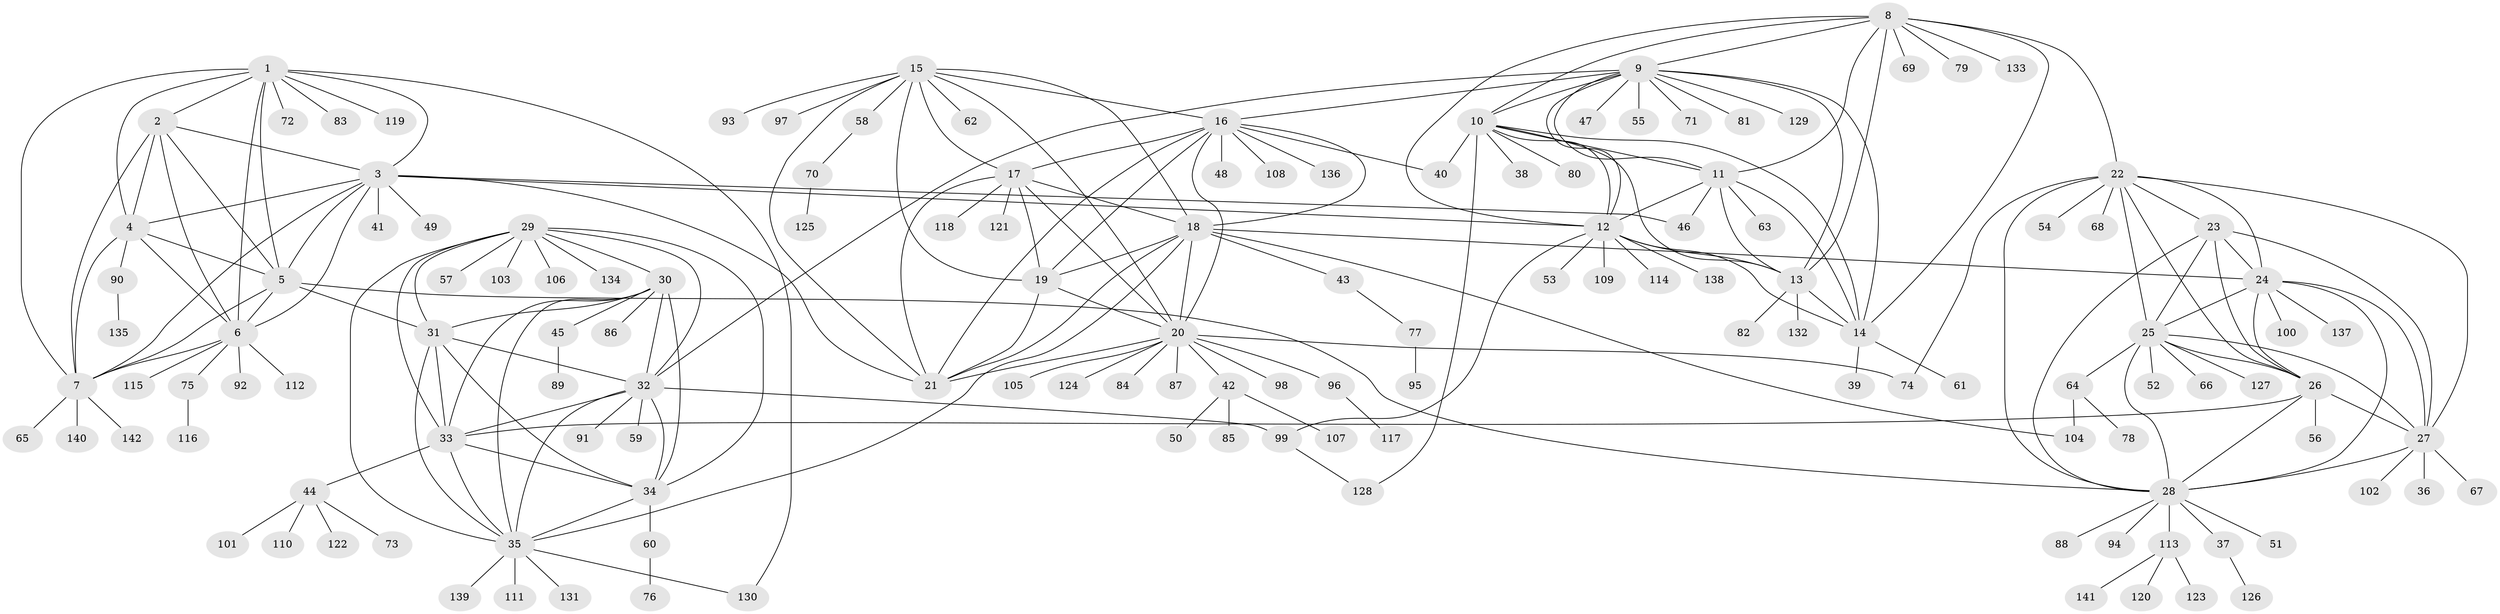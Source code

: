 // coarse degree distribution, {1: 0.813953488372093, 6: 0.023255813953488372, 3: 0.046511627906976744, 10: 0.023255813953488372, 17: 0.023255813953488372, 9: 0.023255813953488372, 7: 0.023255813953488372, 4: 0.023255813953488372}
// Generated by graph-tools (version 1.1) at 2025/37/03/04/25 23:37:48]
// undirected, 142 vertices, 229 edges
graph export_dot {
  node [color=gray90,style=filled];
  1;
  2;
  3;
  4;
  5;
  6;
  7;
  8;
  9;
  10;
  11;
  12;
  13;
  14;
  15;
  16;
  17;
  18;
  19;
  20;
  21;
  22;
  23;
  24;
  25;
  26;
  27;
  28;
  29;
  30;
  31;
  32;
  33;
  34;
  35;
  36;
  37;
  38;
  39;
  40;
  41;
  42;
  43;
  44;
  45;
  46;
  47;
  48;
  49;
  50;
  51;
  52;
  53;
  54;
  55;
  56;
  57;
  58;
  59;
  60;
  61;
  62;
  63;
  64;
  65;
  66;
  67;
  68;
  69;
  70;
  71;
  72;
  73;
  74;
  75;
  76;
  77;
  78;
  79;
  80;
  81;
  82;
  83;
  84;
  85;
  86;
  87;
  88;
  89;
  90;
  91;
  92;
  93;
  94;
  95;
  96;
  97;
  98;
  99;
  100;
  101;
  102;
  103;
  104;
  105;
  106;
  107;
  108;
  109;
  110;
  111;
  112;
  113;
  114;
  115;
  116;
  117;
  118;
  119;
  120;
  121;
  122;
  123;
  124;
  125;
  126;
  127;
  128;
  129;
  130;
  131;
  132;
  133;
  134;
  135;
  136;
  137;
  138;
  139;
  140;
  141;
  142;
  1 -- 2;
  1 -- 3;
  1 -- 4;
  1 -- 5;
  1 -- 6;
  1 -- 7;
  1 -- 72;
  1 -- 83;
  1 -- 119;
  1 -- 130;
  2 -- 3;
  2 -- 4;
  2 -- 5;
  2 -- 6;
  2 -- 7;
  3 -- 4;
  3 -- 5;
  3 -- 6;
  3 -- 7;
  3 -- 12;
  3 -- 21;
  3 -- 41;
  3 -- 46;
  3 -- 49;
  4 -- 5;
  4 -- 6;
  4 -- 7;
  4 -- 90;
  5 -- 6;
  5 -- 7;
  5 -- 28;
  5 -- 31;
  6 -- 7;
  6 -- 75;
  6 -- 92;
  6 -- 112;
  6 -- 115;
  7 -- 65;
  7 -- 140;
  7 -- 142;
  8 -- 9;
  8 -- 10;
  8 -- 11;
  8 -- 12;
  8 -- 13;
  8 -- 14;
  8 -- 22;
  8 -- 69;
  8 -- 79;
  8 -- 133;
  9 -- 10;
  9 -- 11;
  9 -- 12;
  9 -- 13;
  9 -- 14;
  9 -- 16;
  9 -- 32;
  9 -- 47;
  9 -- 55;
  9 -- 71;
  9 -- 81;
  9 -- 129;
  10 -- 11;
  10 -- 12;
  10 -- 13;
  10 -- 14;
  10 -- 38;
  10 -- 40;
  10 -- 80;
  10 -- 128;
  11 -- 12;
  11 -- 13;
  11 -- 14;
  11 -- 46;
  11 -- 63;
  12 -- 13;
  12 -- 14;
  12 -- 53;
  12 -- 99;
  12 -- 109;
  12 -- 114;
  12 -- 138;
  13 -- 14;
  13 -- 82;
  13 -- 132;
  14 -- 39;
  14 -- 61;
  15 -- 16;
  15 -- 17;
  15 -- 18;
  15 -- 19;
  15 -- 20;
  15 -- 21;
  15 -- 58;
  15 -- 62;
  15 -- 93;
  15 -- 97;
  16 -- 17;
  16 -- 18;
  16 -- 19;
  16 -- 20;
  16 -- 21;
  16 -- 40;
  16 -- 48;
  16 -- 108;
  16 -- 136;
  17 -- 18;
  17 -- 19;
  17 -- 20;
  17 -- 21;
  17 -- 118;
  17 -- 121;
  18 -- 19;
  18 -- 20;
  18 -- 21;
  18 -- 24;
  18 -- 35;
  18 -- 43;
  18 -- 104;
  19 -- 20;
  19 -- 21;
  20 -- 21;
  20 -- 42;
  20 -- 74;
  20 -- 84;
  20 -- 87;
  20 -- 96;
  20 -- 98;
  20 -- 105;
  20 -- 124;
  22 -- 23;
  22 -- 24;
  22 -- 25;
  22 -- 26;
  22 -- 27;
  22 -- 28;
  22 -- 54;
  22 -- 68;
  22 -- 74;
  23 -- 24;
  23 -- 25;
  23 -- 26;
  23 -- 27;
  23 -- 28;
  24 -- 25;
  24 -- 26;
  24 -- 27;
  24 -- 28;
  24 -- 100;
  24 -- 137;
  25 -- 26;
  25 -- 27;
  25 -- 28;
  25 -- 52;
  25 -- 64;
  25 -- 66;
  25 -- 127;
  26 -- 27;
  26 -- 28;
  26 -- 33;
  26 -- 56;
  27 -- 28;
  27 -- 36;
  27 -- 67;
  27 -- 102;
  28 -- 37;
  28 -- 51;
  28 -- 88;
  28 -- 94;
  28 -- 113;
  29 -- 30;
  29 -- 31;
  29 -- 32;
  29 -- 33;
  29 -- 34;
  29 -- 35;
  29 -- 57;
  29 -- 103;
  29 -- 106;
  29 -- 134;
  30 -- 31;
  30 -- 32;
  30 -- 33;
  30 -- 34;
  30 -- 35;
  30 -- 45;
  30 -- 86;
  31 -- 32;
  31 -- 33;
  31 -- 34;
  31 -- 35;
  32 -- 33;
  32 -- 34;
  32 -- 35;
  32 -- 59;
  32 -- 91;
  32 -- 99;
  33 -- 34;
  33 -- 35;
  33 -- 44;
  34 -- 35;
  34 -- 60;
  35 -- 111;
  35 -- 130;
  35 -- 131;
  35 -- 139;
  37 -- 126;
  42 -- 50;
  42 -- 85;
  42 -- 107;
  43 -- 77;
  44 -- 73;
  44 -- 101;
  44 -- 110;
  44 -- 122;
  45 -- 89;
  58 -- 70;
  60 -- 76;
  64 -- 78;
  64 -- 104;
  70 -- 125;
  75 -- 116;
  77 -- 95;
  90 -- 135;
  96 -- 117;
  99 -- 128;
  113 -- 120;
  113 -- 123;
  113 -- 141;
}
